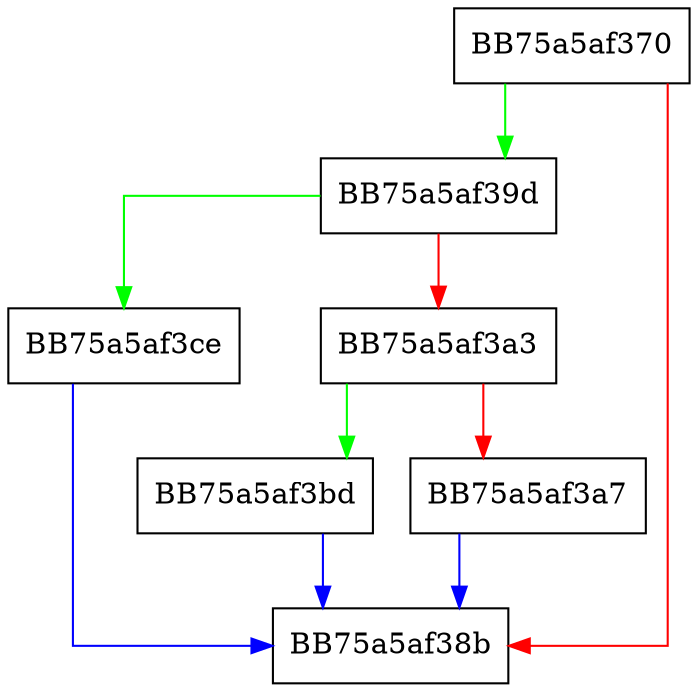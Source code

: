 digraph SetIoType {
  node [shape="box"];
  graph [splines=ortho];
  BB75a5af370 -> BB75a5af39d [color="green"];
  BB75a5af370 -> BB75a5af38b [color="red"];
  BB75a5af39d -> BB75a5af3ce [color="green"];
  BB75a5af39d -> BB75a5af3a3 [color="red"];
  BB75a5af3a3 -> BB75a5af3bd [color="green"];
  BB75a5af3a3 -> BB75a5af3a7 [color="red"];
  BB75a5af3a7 -> BB75a5af38b [color="blue"];
  BB75a5af3bd -> BB75a5af38b [color="blue"];
  BB75a5af3ce -> BB75a5af38b [color="blue"];
}